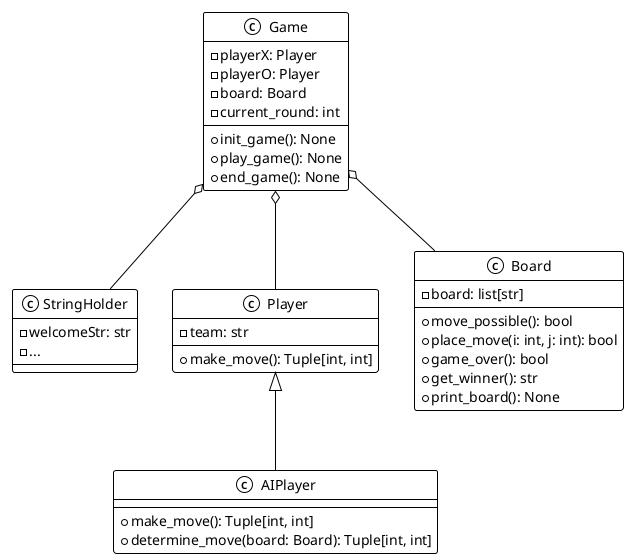 @startuml Class diagram
!theme mono

class Game {
    - playerX: Player
    - playerO: Player
    - board: Board
    - current_round: int 

    + init_game(): None
    + play_game(): None
    + end_game(): None
}

class StringHolder {
    - welcomeStr: str 
    - ...
}

class Player {
    - team: str

    + make_move(): Tuple[int, int]
}

class AIPlayer {
    + make_move(): Tuple[int, int]
    + determine_move(board: Board): Tuple[int, int]
}

class Board {
    - board: list[str]

    + move_possible(): bool 
    + place_move(i: int, j: int): bool
    + game_over(): bool 
    + get_winner(): str
    + print_board(): None
}

Game o-- Board 
Game o-- Player
Game o-- StringHolder

Player <|-- AIPlayer

@enduml